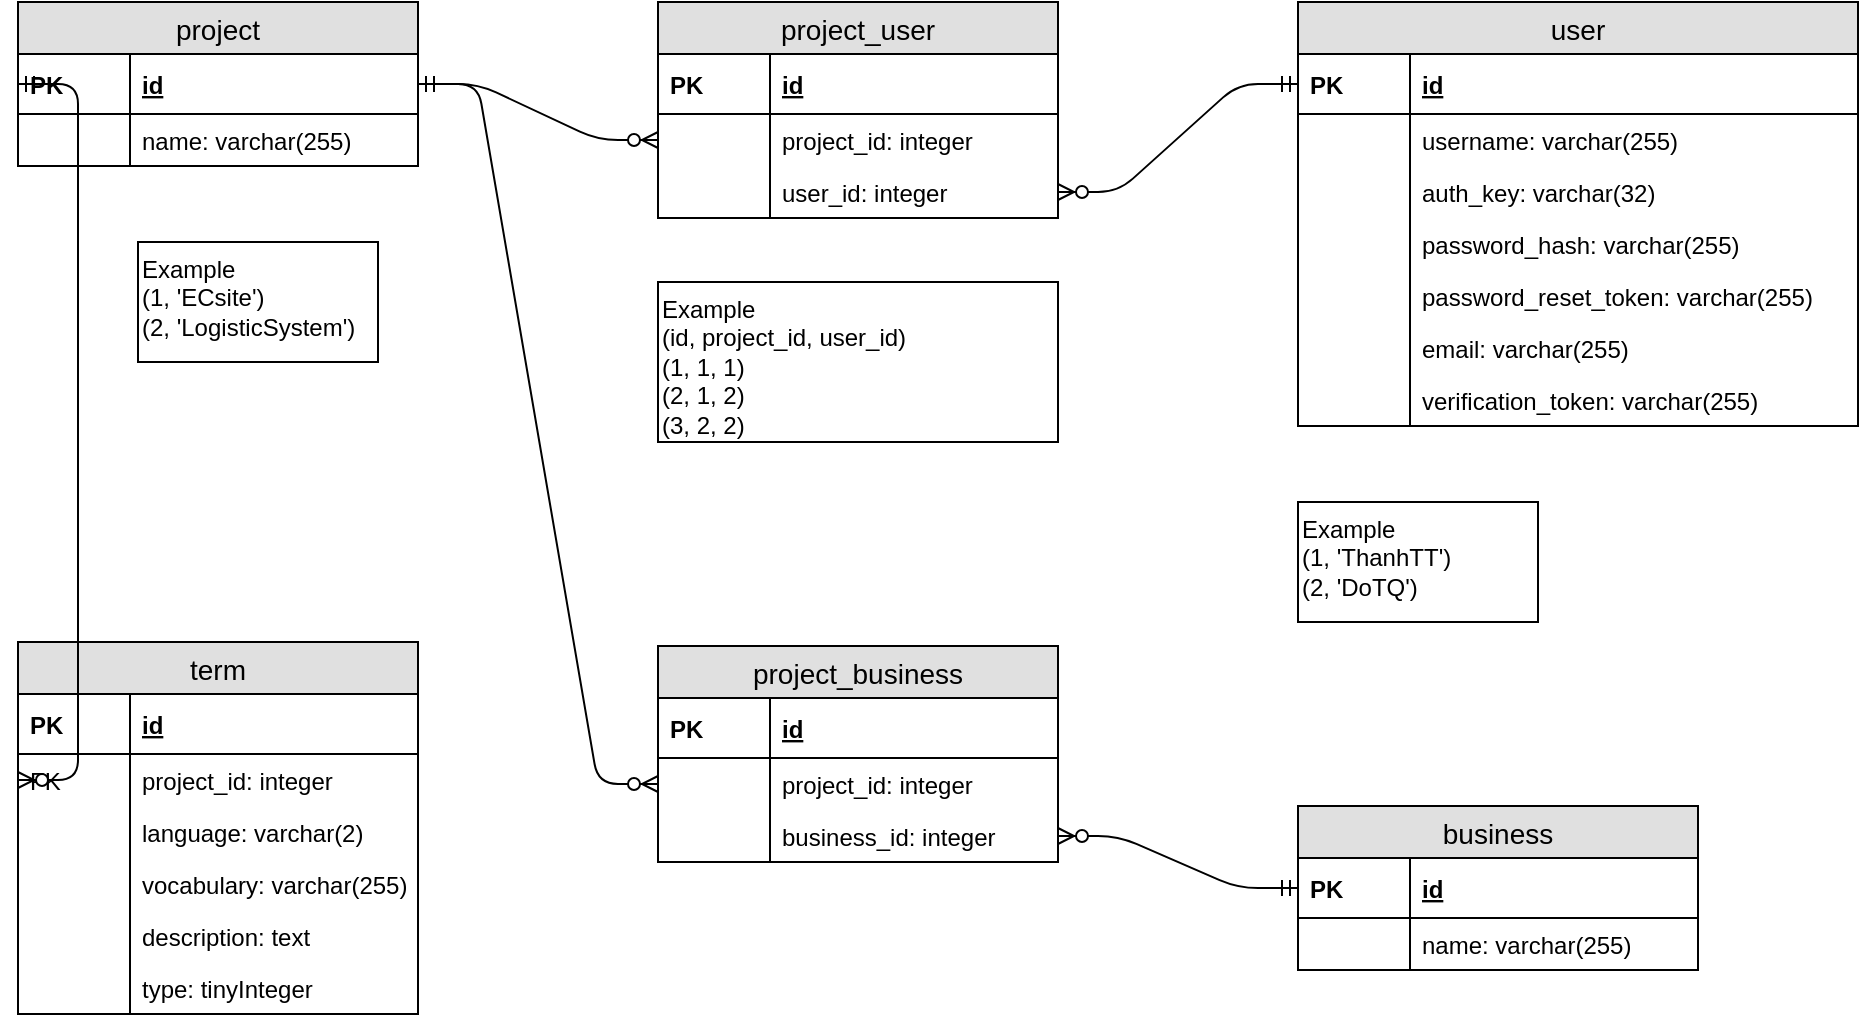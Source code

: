 <mxfile version="12.3.2" type="device" pages="2"><diagram name="first" id="UPpfNQRYW-kGCQE9NTck"><mxGraphModel dx="1038" dy="607" grid="1" gridSize="10" guides="1" tooltips="1" connect="1" arrows="1" fold="1" page="1" pageScale="1" pageWidth="1100" pageHeight="850" background="#ffffff" math="0" shadow="0"><root><mxCell id="dE0jmhZLc4OOPqfy5neN-0"/><mxCell id="dE0jmhZLc4OOPqfy5neN-1" parent="dE0jmhZLc4OOPqfy5neN-0"/><mxCell id="dE0jmhZLc4OOPqfy5neN-2" value="project" style="swimlane;fontStyle=0;childLayout=stackLayout;horizontal=1;startSize=26;fillColor=#e0e0e0;horizontalStack=0;resizeParent=1;resizeParentMax=0;resizeLast=0;collapsible=1;marginBottom=0;swimlaneFillColor=#ffffff;align=center;fontSize=14;" vertex="1" parent="dE0jmhZLc4OOPqfy5neN-1"><mxGeometry x="40" y="40" width="200" height="82" as="geometry"><mxRectangle x="40" y="40" width="70" height="26" as="alternateBounds"/></mxGeometry></mxCell><mxCell id="dE0jmhZLc4OOPqfy5neN-3" value="id" style="shape=partialRectangle;top=0;left=0;right=0;bottom=1;align=left;verticalAlign=middle;fillColor=none;spacingLeft=60;spacingRight=4;overflow=hidden;rotatable=0;points=[[0,0.5],[1,0.5]];portConstraint=eastwest;dropTarget=0;fontStyle=5;fontSize=12;" vertex="1" parent="dE0jmhZLc4OOPqfy5neN-2"><mxGeometry y="26" width="200" height="30" as="geometry"/></mxCell><mxCell id="dE0jmhZLc4OOPqfy5neN-4" value="PK" style="shape=partialRectangle;fontStyle=1;top=0;left=0;bottom=0;fillColor=none;align=left;verticalAlign=middle;spacingLeft=4;spacingRight=4;overflow=hidden;rotatable=0;points=[];portConstraint=eastwest;part=1;fontSize=12;" vertex="1" connectable="0" parent="dE0jmhZLc4OOPqfy5neN-3"><mxGeometry width="56" height="30" as="geometry"/></mxCell><mxCell id="dE0jmhZLc4OOPqfy5neN-5" value="name: varchar(255)" style="shape=partialRectangle;top=0;left=0;right=0;bottom=0;align=left;verticalAlign=top;fillColor=none;spacingLeft=60;spacingRight=4;overflow=hidden;rotatable=0;points=[[0,0.5],[1,0.5]];portConstraint=eastwest;dropTarget=0;fontSize=12;" vertex="1" parent="dE0jmhZLc4OOPqfy5neN-2"><mxGeometry y="56" width="200" height="26" as="geometry"/></mxCell><mxCell id="dE0jmhZLc4OOPqfy5neN-6" value="" style="shape=partialRectangle;top=0;left=0;bottom=0;fillColor=none;align=left;verticalAlign=top;spacingLeft=4;spacingRight=4;overflow=hidden;rotatable=0;points=[];portConstraint=eastwest;part=1;fontSize=12;" vertex="1" connectable="0" parent="dE0jmhZLc4OOPqfy5neN-5"><mxGeometry width="56" height="26" as="geometry"/></mxCell><mxCell id="dE0jmhZLc4OOPqfy5neN-9" value="user" style="swimlane;fontStyle=0;childLayout=stackLayout;horizontal=1;startSize=26;fillColor=#e0e0e0;horizontalStack=0;resizeParent=1;resizeParentMax=0;resizeLast=0;collapsible=1;marginBottom=0;swimlaneFillColor=#ffffff;align=center;fontSize=14;" vertex="1" parent="dE0jmhZLc4OOPqfy5neN-1"><mxGeometry x="680" y="40" width="280" height="212" as="geometry"><mxRectangle x="680" y="40" width="60" height="26" as="alternateBounds"/></mxGeometry></mxCell><mxCell id="dE0jmhZLc4OOPqfy5neN-10" value="id" style="shape=partialRectangle;top=0;left=0;right=0;bottom=1;align=left;verticalAlign=middle;fillColor=none;spacingLeft=60;spacingRight=4;overflow=hidden;rotatable=0;points=[[0,0.5],[1,0.5]];portConstraint=eastwest;dropTarget=0;fontStyle=5;fontSize=12;" vertex="1" parent="dE0jmhZLc4OOPqfy5neN-9"><mxGeometry y="26" width="280" height="30" as="geometry"/></mxCell><mxCell id="dE0jmhZLc4OOPqfy5neN-11" value="PK" style="shape=partialRectangle;fontStyle=1;top=0;left=0;bottom=0;fillColor=none;align=left;verticalAlign=middle;spacingLeft=4;spacingRight=4;overflow=hidden;rotatable=0;points=[];portConstraint=eastwest;part=1;fontSize=12;" vertex="1" connectable="0" parent="dE0jmhZLc4OOPqfy5neN-10"><mxGeometry width="56" height="30" as="geometry"/></mxCell><mxCell id="dE0jmhZLc4OOPqfy5neN-12" value="username: varchar(255)" style="shape=partialRectangle;top=0;left=0;right=0;bottom=0;align=left;verticalAlign=top;fillColor=none;spacingLeft=60;spacingRight=4;overflow=hidden;rotatable=0;points=[[0,0.5],[1,0.5]];portConstraint=eastwest;dropTarget=0;fontSize=12;" vertex="1" parent="dE0jmhZLc4OOPqfy5neN-9"><mxGeometry y="56" width="280" height="26" as="geometry"/></mxCell><mxCell id="dE0jmhZLc4OOPqfy5neN-13" value="" style="shape=partialRectangle;top=0;left=0;bottom=0;fillColor=none;align=left;verticalAlign=top;spacingLeft=4;spacingRight=4;overflow=hidden;rotatable=0;points=[];portConstraint=eastwest;part=1;fontSize=12;" vertex="1" connectable="0" parent="dE0jmhZLc4OOPqfy5neN-12"><mxGeometry width="56" height="26" as="geometry"/></mxCell><mxCell id="dE0jmhZLc4OOPqfy5neN-14" value="auth_key: varchar(32)" style="shape=partialRectangle;top=0;left=0;right=0;bottom=0;align=left;verticalAlign=top;fillColor=none;spacingLeft=60;spacingRight=4;overflow=hidden;rotatable=0;points=[[0,0.5],[1,0.5]];portConstraint=eastwest;dropTarget=0;fontSize=12;" vertex="1" parent="dE0jmhZLc4OOPqfy5neN-9"><mxGeometry y="82" width="280" height="26" as="geometry"/></mxCell><mxCell id="dE0jmhZLc4OOPqfy5neN-15" value="" style="shape=partialRectangle;top=0;left=0;bottom=0;fillColor=none;align=left;verticalAlign=top;spacingLeft=4;spacingRight=4;overflow=hidden;rotatable=0;points=[];portConstraint=eastwest;part=1;fontSize=12;" vertex="1" connectable="0" parent="dE0jmhZLc4OOPqfy5neN-14"><mxGeometry width="56" height="26" as="geometry"/></mxCell><mxCell id="dE0jmhZLc4OOPqfy5neN-16" value="password_hash: varchar(255)" style="shape=partialRectangle;top=0;left=0;right=0;bottom=0;align=left;verticalAlign=top;fillColor=none;spacingLeft=60;spacingRight=4;overflow=hidden;rotatable=0;points=[[0,0.5],[1,0.5]];portConstraint=eastwest;dropTarget=0;fontSize=12;" vertex="1" parent="dE0jmhZLc4OOPqfy5neN-9"><mxGeometry y="108" width="280" height="26" as="geometry"/></mxCell><mxCell id="dE0jmhZLc4OOPqfy5neN-17" value="" style="shape=partialRectangle;top=0;left=0;bottom=0;fillColor=none;align=left;verticalAlign=top;spacingLeft=4;spacingRight=4;overflow=hidden;rotatable=0;points=[];portConstraint=eastwest;part=1;fontSize=12;" vertex="1" connectable="0" parent="dE0jmhZLc4OOPqfy5neN-16"><mxGeometry width="56" height="26" as="geometry"/></mxCell><mxCell id="dE0jmhZLc4OOPqfy5neN-18" value="password_reset_token: varchar(255)" style="shape=partialRectangle;top=0;left=0;right=0;bottom=0;align=left;verticalAlign=top;fillColor=none;spacingLeft=60;spacingRight=4;overflow=hidden;rotatable=0;points=[[0,0.5],[1,0.5]];portConstraint=eastwest;dropTarget=0;fontSize=12;" vertex="1" parent="dE0jmhZLc4OOPqfy5neN-9"><mxGeometry y="134" width="280" height="26" as="geometry"/></mxCell><mxCell id="dE0jmhZLc4OOPqfy5neN-19" value="" style="shape=partialRectangle;top=0;left=0;bottom=0;fillColor=none;align=left;verticalAlign=top;spacingLeft=4;spacingRight=4;overflow=hidden;rotatable=0;points=[];portConstraint=eastwest;part=1;fontSize=12;" vertex="1" connectable="0" parent="dE0jmhZLc4OOPqfy5neN-18"><mxGeometry width="56" height="26" as="geometry"/></mxCell><mxCell id="dE0jmhZLc4OOPqfy5neN-20" value="email: varchar(255)" style="shape=partialRectangle;top=0;left=0;right=0;bottom=0;align=left;verticalAlign=top;fillColor=none;spacingLeft=60;spacingRight=4;overflow=hidden;rotatable=0;points=[[0,0.5],[1,0.5]];portConstraint=eastwest;dropTarget=0;fontSize=12;" vertex="1" parent="dE0jmhZLc4OOPqfy5neN-9"><mxGeometry y="160" width="280" height="26" as="geometry"/></mxCell><mxCell id="dE0jmhZLc4OOPqfy5neN-21" value="" style="shape=partialRectangle;top=0;left=0;bottom=0;fillColor=none;align=left;verticalAlign=top;spacingLeft=4;spacingRight=4;overflow=hidden;rotatable=0;points=[];portConstraint=eastwest;part=1;fontSize=12;" vertex="1" connectable="0" parent="dE0jmhZLc4OOPqfy5neN-20"><mxGeometry width="56" height="26" as="geometry"/></mxCell><mxCell id="dE0jmhZLc4OOPqfy5neN-22" value="verification_token: varchar(255)" style="shape=partialRectangle;top=0;left=0;right=0;bottom=0;align=left;verticalAlign=top;fillColor=none;spacingLeft=60;spacingRight=4;overflow=hidden;rotatable=0;points=[[0,0.5],[1,0.5]];portConstraint=eastwest;dropTarget=0;fontSize=12;" vertex="1" parent="dE0jmhZLc4OOPqfy5neN-9"><mxGeometry y="186" width="280" height="26" as="geometry"/></mxCell><mxCell id="dE0jmhZLc4OOPqfy5neN-23" value="" style="shape=partialRectangle;top=0;left=0;bottom=0;fillColor=none;align=left;verticalAlign=top;spacingLeft=4;spacingRight=4;overflow=hidden;rotatable=0;points=[];portConstraint=eastwest;part=1;fontSize=12;" vertex="1" connectable="0" parent="dE0jmhZLc4OOPqfy5neN-22"><mxGeometry width="56" height="26" as="geometry"/></mxCell><mxCell id="dE0jmhZLc4OOPqfy5neN-26" value="project_user" style="swimlane;fontStyle=0;childLayout=stackLayout;horizontal=1;startSize=26;fillColor=#e0e0e0;horizontalStack=0;resizeParent=1;resizeParentMax=0;resizeLast=0;collapsible=1;marginBottom=0;swimlaneFillColor=#ffffff;align=center;fontSize=14;" vertex="1" parent="dE0jmhZLc4OOPqfy5neN-1"><mxGeometry x="360" y="40" width="200" height="108" as="geometry"><mxRectangle x="360" y="40" width="110" height="26" as="alternateBounds"/></mxGeometry></mxCell><mxCell id="dE0jmhZLc4OOPqfy5neN-27" value="id" style="shape=partialRectangle;top=0;left=0;right=0;bottom=1;align=left;verticalAlign=middle;fillColor=none;spacingLeft=60;spacingRight=4;overflow=hidden;rotatable=0;points=[[0,0.5],[1,0.5]];portConstraint=eastwest;dropTarget=0;fontStyle=5;fontSize=12;" vertex="1" parent="dE0jmhZLc4OOPqfy5neN-26"><mxGeometry y="26" width="200" height="30" as="geometry"/></mxCell><mxCell id="dE0jmhZLc4OOPqfy5neN-28" value="PK" style="shape=partialRectangle;fontStyle=1;top=0;left=0;bottom=0;fillColor=none;align=left;verticalAlign=middle;spacingLeft=4;spacingRight=4;overflow=hidden;rotatable=0;points=[];portConstraint=eastwest;part=1;fontSize=12;" vertex="1" connectable="0" parent="dE0jmhZLc4OOPqfy5neN-27"><mxGeometry width="56" height="30" as="geometry"/></mxCell><mxCell id="dE0jmhZLc4OOPqfy5neN-29" value="project_id: integer" style="shape=partialRectangle;top=0;left=0;right=0;bottom=0;align=left;verticalAlign=top;fillColor=none;spacingLeft=60;spacingRight=4;overflow=hidden;rotatable=0;points=[[0,0.5],[1,0.5]];portConstraint=eastwest;dropTarget=0;fontSize=12;" vertex="1" parent="dE0jmhZLc4OOPqfy5neN-26"><mxGeometry y="56" width="200" height="26" as="geometry"/></mxCell><mxCell id="dE0jmhZLc4OOPqfy5neN-30" value="" style="shape=partialRectangle;top=0;left=0;bottom=0;fillColor=none;align=left;verticalAlign=top;spacingLeft=4;spacingRight=4;overflow=hidden;rotatable=0;points=[];portConstraint=eastwest;part=1;fontSize=12;" vertex="1" connectable="0" parent="dE0jmhZLc4OOPqfy5neN-29"><mxGeometry width="56" height="26" as="geometry"/></mxCell><mxCell id="dE0jmhZLc4OOPqfy5neN-31" value="user_id: integer" style="shape=partialRectangle;top=0;left=0;right=0;bottom=0;align=left;verticalAlign=top;fillColor=none;spacingLeft=60;spacingRight=4;overflow=hidden;rotatable=0;points=[[0,0.5],[1,0.5]];portConstraint=eastwest;dropTarget=0;fontSize=12;" vertex="1" parent="dE0jmhZLc4OOPqfy5neN-26"><mxGeometry y="82" width="200" height="26" as="geometry"/></mxCell><mxCell id="dE0jmhZLc4OOPqfy5neN-32" value="" style="shape=partialRectangle;top=0;left=0;bottom=0;fillColor=none;align=left;verticalAlign=top;spacingLeft=4;spacingRight=4;overflow=hidden;rotatable=0;points=[];portConstraint=eastwest;part=1;fontSize=12;" vertex="1" connectable="0" parent="dE0jmhZLc4OOPqfy5neN-31"><mxGeometry width="56" height="26" as="geometry"/></mxCell><mxCell id="dE0jmhZLc4OOPqfy5neN-33" value="" style="edgeStyle=entityRelationEdgeStyle;fontSize=12;html=1;endArrow=ERzeroToMany;startArrow=ERmandOne;entryX=0;entryY=0.5;entryDx=0;entryDy=0;exitX=1;exitY=0.5;exitDx=0;exitDy=0;" edge="1" parent="dE0jmhZLc4OOPqfy5neN-1" source="dE0jmhZLc4OOPqfy5neN-3" target="dE0jmhZLc4OOPqfy5neN-29"><mxGeometry width="100" height="100" relative="1" as="geometry"><mxPoint x="40" y="400" as="sourcePoint"/><mxPoint x="140" y="300" as="targetPoint"/></mxGeometry></mxCell><mxCell id="dE0jmhZLc4OOPqfy5neN-34" value="" style="edgeStyle=entityRelationEdgeStyle;fontSize=12;html=1;endArrow=ERmandOne;startArrow=ERzeroToMany;startFill=1;endFill=0;entryX=0;entryY=0.5;entryDx=0;entryDy=0;exitX=1;exitY=0.5;exitDx=0;exitDy=0;" edge="1" parent="dE0jmhZLc4OOPqfy5neN-1" source="dE0jmhZLc4OOPqfy5neN-31" target="dE0jmhZLc4OOPqfy5neN-10"><mxGeometry width="100" height="100" relative="1" as="geometry"><mxPoint x="40" y="400" as="sourcePoint"/><mxPoint x="140" y="300" as="targetPoint"/></mxGeometry></mxCell><mxCell id="dE0jmhZLc4OOPqfy5neN-35" value="term" style="swimlane;fontStyle=0;childLayout=stackLayout;horizontal=1;startSize=26;fillColor=#e0e0e0;horizontalStack=0;resizeParent=1;resizeParentMax=0;resizeLast=0;collapsible=1;marginBottom=0;swimlaneFillColor=#ffffff;align=center;fontSize=14;" vertex="1" parent="dE0jmhZLc4OOPqfy5neN-1"><mxGeometry x="40" y="360" width="200" height="186" as="geometry"><mxRectangle x="40" y="360" width="60" height="26" as="alternateBounds"/></mxGeometry></mxCell><mxCell id="dE0jmhZLc4OOPqfy5neN-36" value="id" style="shape=partialRectangle;top=0;left=0;right=0;bottom=1;align=left;verticalAlign=middle;fillColor=none;spacingLeft=60;spacingRight=4;overflow=hidden;rotatable=0;points=[[0,0.5],[1,0.5]];portConstraint=eastwest;dropTarget=0;fontStyle=5;fontSize=12;" vertex="1" parent="dE0jmhZLc4OOPqfy5neN-35"><mxGeometry y="26" width="200" height="30" as="geometry"/></mxCell><mxCell id="dE0jmhZLc4OOPqfy5neN-37" value="PK" style="shape=partialRectangle;fontStyle=1;top=0;left=0;bottom=0;fillColor=none;align=left;verticalAlign=middle;spacingLeft=4;spacingRight=4;overflow=hidden;rotatable=0;points=[];portConstraint=eastwest;part=1;fontSize=12;" vertex="1" connectable="0" parent="dE0jmhZLc4OOPqfy5neN-36"><mxGeometry width="56" height="30" as="geometry"/></mxCell><mxCell id="dE0jmhZLc4OOPqfy5neN-38" value="project_id: integer" style="shape=partialRectangle;top=0;left=0;right=0;bottom=0;align=left;verticalAlign=top;fillColor=none;spacingLeft=60;spacingRight=4;overflow=hidden;rotatable=0;points=[[0,0.5],[1,0.5]];portConstraint=eastwest;dropTarget=0;fontSize=12;" vertex="1" parent="dE0jmhZLc4OOPqfy5neN-35"><mxGeometry y="56" width="200" height="26" as="geometry"/></mxCell><mxCell id="dE0jmhZLc4OOPqfy5neN-39" value="FK" style="shape=partialRectangle;top=0;left=0;bottom=0;fillColor=none;align=left;verticalAlign=top;spacingLeft=4;spacingRight=4;overflow=hidden;rotatable=0;points=[];portConstraint=eastwest;part=1;fontSize=12;" vertex="1" connectable="0" parent="dE0jmhZLc4OOPqfy5neN-38"><mxGeometry width="56" height="26" as="geometry"/></mxCell><mxCell id="dE0jmhZLc4OOPqfy5neN-42" value="language: varchar(2)" style="shape=partialRectangle;top=0;left=0;right=0;bottom=0;align=left;verticalAlign=top;fillColor=none;spacingLeft=60;spacingRight=4;overflow=hidden;rotatable=0;points=[[0,0.5],[1,0.5]];portConstraint=eastwest;dropTarget=0;fontSize=12;" vertex="1" parent="dE0jmhZLc4OOPqfy5neN-35"><mxGeometry y="82" width="200" height="26" as="geometry"/></mxCell><mxCell id="dE0jmhZLc4OOPqfy5neN-43" value="" style="shape=partialRectangle;top=0;left=0;bottom=0;fillColor=none;align=left;verticalAlign=top;spacingLeft=4;spacingRight=4;overflow=hidden;rotatable=0;points=[];portConstraint=eastwest;part=1;fontSize=12;" vertex="1" connectable="0" parent="dE0jmhZLc4OOPqfy5neN-42"><mxGeometry width="56" height="26" as="geometry"/></mxCell><mxCell id="dE0jmhZLc4OOPqfy5neN-44" value="vocabulary: varchar(255)" style="shape=partialRectangle;top=0;left=0;right=0;bottom=0;align=left;verticalAlign=top;fillColor=none;spacingLeft=60;spacingRight=4;overflow=hidden;rotatable=0;points=[[0,0.5],[1,0.5]];portConstraint=eastwest;dropTarget=0;fontSize=12;" vertex="1" parent="dE0jmhZLc4OOPqfy5neN-35"><mxGeometry y="108" width="200" height="26" as="geometry"/></mxCell><mxCell id="dE0jmhZLc4OOPqfy5neN-45" value="" style="shape=partialRectangle;top=0;left=0;bottom=0;fillColor=none;align=left;verticalAlign=top;spacingLeft=4;spacingRight=4;overflow=hidden;rotatable=0;points=[];portConstraint=eastwest;part=1;fontSize=12;" vertex="1" connectable="0" parent="dE0jmhZLc4OOPqfy5neN-44"><mxGeometry width="56" height="26" as="geometry"/></mxCell><mxCell id="dE0jmhZLc4OOPqfy5neN-46" value="description: text" style="shape=partialRectangle;top=0;left=0;right=0;bottom=0;align=left;verticalAlign=top;fillColor=none;spacingLeft=60;spacingRight=4;overflow=hidden;rotatable=0;points=[[0,0.5],[1,0.5]];portConstraint=eastwest;dropTarget=0;fontSize=12;" vertex="1" parent="dE0jmhZLc4OOPqfy5neN-35"><mxGeometry y="134" width="200" height="26" as="geometry"/></mxCell><mxCell id="dE0jmhZLc4OOPqfy5neN-47" value="" style="shape=partialRectangle;top=0;left=0;bottom=0;fillColor=none;align=left;verticalAlign=top;spacingLeft=4;spacingRight=4;overflow=hidden;rotatable=0;points=[];portConstraint=eastwest;part=1;fontSize=12;" vertex="1" connectable="0" parent="dE0jmhZLc4OOPqfy5neN-46"><mxGeometry width="56" height="26" as="geometry"/></mxCell><mxCell id="dE0jmhZLc4OOPqfy5neN-48" value="type: tinyInteger" style="shape=partialRectangle;top=0;left=0;right=0;bottom=0;align=left;verticalAlign=top;fillColor=none;spacingLeft=60;spacingRight=4;overflow=hidden;rotatable=0;points=[[0,0.5],[1,0.5]];portConstraint=eastwest;dropTarget=0;fontSize=12;" vertex="1" parent="dE0jmhZLc4OOPqfy5neN-35"><mxGeometry y="160" width="200" height="26" as="geometry"/></mxCell><mxCell id="dE0jmhZLc4OOPqfy5neN-49" value="" style="shape=partialRectangle;top=0;left=0;bottom=0;fillColor=none;align=left;verticalAlign=top;spacingLeft=4;spacingRight=4;overflow=hidden;rotatable=0;points=[];portConstraint=eastwest;part=1;fontSize=12;" vertex="1" connectable="0" parent="dE0jmhZLc4OOPqfy5neN-48"><mxGeometry width="56" height="26" as="geometry"/></mxCell><mxCell id="dE0jmhZLc4OOPqfy5neN-50" value="" style="edgeStyle=entityRelationEdgeStyle;fontSize=12;html=1;endArrow=ERzeroToMany;startArrow=ERmandOne;exitX=0;exitY=0.5;exitDx=0;exitDy=0;entryX=0;entryY=0.5;entryDx=0;entryDy=0;" edge="1" parent="dE0jmhZLc4OOPqfy5neN-1" source="dE0jmhZLc4OOPqfy5neN-3" target="dE0jmhZLc4OOPqfy5neN-38"><mxGeometry width="100" height="100" relative="1" as="geometry"><mxPoint x="40" y="480" as="sourcePoint"/><mxPoint x="140" y="380" as="targetPoint"/></mxGeometry></mxCell><mxCell id="dE0jmhZLc4OOPqfy5neN-51" value="business" style="swimlane;fontStyle=0;childLayout=stackLayout;horizontal=1;startSize=26;fillColor=#e0e0e0;horizontalStack=0;resizeParent=1;resizeParentMax=0;resizeLast=0;collapsible=1;marginBottom=0;swimlaneFillColor=#ffffff;align=center;fontSize=14;" vertex="1" parent="dE0jmhZLc4OOPqfy5neN-1"><mxGeometry x="680" y="442" width="200" height="82" as="geometry"><mxRectangle x="680" y="442" width="90" height="26" as="alternateBounds"/></mxGeometry></mxCell><mxCell id="dE0jmhZLc4OOPqfy5neN-52" value="id" style="shape=partialRectangle;top=0;left=0;right=0;bottom=1;align=left;verticalAlign=middle;fillColor=none;spacingLeft=60;spacingRight=4;overflow=hidden;rotatable=0;points=[[0,0.5],[1,0.5]];portConstraint=eastwest;dropTarget=0;fontStyle=5;fontSize=12;" vertex="1" parent="dE0jmhZLc4OOPqfy5neN-51"><mxGeometry y="26" width="200" height="30" as="geometry"/></mxCell><mxCell id="dE0jmhZLc4OOPqfy5neN-53" value="PK" style="shape=partialRectangle;fontStyle=1;top=0;left=0;bottom=0;fillColor=none;align=left;verticalAlign=middle;spacingLeft=4;spacingRight=4;overflow=hidden;rotatable=0;points=[];portConstraint=eastwest;part=1;fontSize=12;" vertex="1" connectable="0" parent="dE0jmhZLc4OOPqfy5neN-52"><mxGeometry width="56" height="30" as="geometry"/></mxCell><mxCell id="dE0jmhZLc4OOPqfy5neN-54" value="name: varchar(255)" style="shape=partialRectangle;top=0;left=0;right=0;bottom=0;align=left;verticalAlign=top;fillColor=none;spacingLeft=60;spacingRight=4;overflow=hidden;rotatable=0;points=[[0,0.5],[1,0.5]];portConstraint=eastwest;dropTarget=0;fontSize=12;" vertex="1" parent="dE0jmhZLc4OOPqfy5neN-51"><mxGeometry y="56" width="200" height="26" as="geometry"/></mxCell><mxCell id="dE0jmhZLc4OOPqfy5neN-55" value="" style="shape=partialRectangle;top=0;left=0;bottom=0;fillColor=none;align=left;verticalAlign=top;spacingLeft=4;spacingRight=4;overflow=hidden;rotatable=0;points=[];portConstraint=eastwest;part=1;fontSize=12;" vertex="1" connectable="0" parent="dE0jmhZLc4OOPqfy5neN-54"><mxGeometry width="56" height="26" as="geometry"/></mxCell><mxCell id="dE0jmhZLc4OOPqfy5neN-56" value="project_business" style="swimlane;fontStyle=0;childLayout=stackLayout;horizontal=1;startSize=26;fillColor=#e0e0e0;horizontalStack=0;resizeParent=1;resizeParentMax=0;resizeLast=0;collapsible=1;marginBottom=0;swimlaneFillColor=#ffffff;align=center;fontSize=14;" vertex="1" parent="dE0jmhZLc4OOPqfy5neN-1"><mxGeometry x="360" y="362" width="200" height="108" as="geometry"><mxRectangle x="360" y="362" width="140" height="26" as="alternateBounds"/></mxGeometry></mxCell><mxCell id="dE0jmhZLc4OOPqfy5neN-57" value="id" style="shape=partialRectangle;top=0;left=0;right=0;bottom=1;align=left;verticalAlign=middle;fillColor=none;spacingLeft=60;spacingRight=4;overflow=hidden;rotatable=0;points=[[0,0.5],[1,0.5]];portConstraint=eastwest;dropTarget=0;fontStyle=5;fontSize=12;" vertex="1" parent="dE0jmhZLc4OOPqfy5neN-56"><mxGeometry y="26" width="200" height="30" as="geometry"/></mxCell><mxCell id="dE0jmhZLc4OOPqfy5neN-58" value="PK" style="shape=partialRectangle;fontStyle=1;top=0;left=0;bottom=0;fillColor=none;align=left;verticalAlign=middle;spacingLeft=4;spacingRight=4;overflow=hidden;rotatable=0;points=[];portConstraint=eastwest;part=1;fontSize=12;" vertex="1" connectable="0" parent="dE0jmhZLc4OOPqfy5neN-57"><mxGeometry width="56" height="30" as="geometry"/></mxCell><mxCell id="dE0jmhZLc4OOPqfy5neN-59" value="project_id: integer" style="shape=partialRectangle;top=0;left=0;right=0;bottom=0;align=left;verticalAlign=top;fillColor=none;spacingLeft=60;spacingRight=4;overflow=hidden;rotatable=0;points=[[0,0.5],[1,0.5]];portConstraint=eastwest;dropTarget=0;fontSize=12;" vertex="1" parent="dE0jmhZLc4OOPqfy5neN-56"><mxGeometry y="56" width="200" height="26" as="geometry"/></mxCell><mxCell id="dE0jmhZLc4OOPqfy5neN-60" value="" style="shape=partialRectangle;top=0;left=0;bottom=0;fillColor=none;align=left;verticalAlign=top;spacingLeft=4;spacingRight=4;overflow=hidden;rotatable=0;points=[];portConstraint=eastwest;part=1;fontSize=12;" vertex="1" connectable="0" parent="dE0jmhZLc4OOPqfy5neN-59"><mxGeometry width="56" height="26" as="geometry"/></mxCell><mxCell id="dE0jmhZLc4OOPqfy5neN-61" value="business_id: integer" style="shape=partialRectangle;top=0;left=0;right=0;bottom=0;align=left;verticalAlign=top;fillColor=none;spacingLeft=60;spacingRight=4;overflow=hidden;rotatable=0;points=[[0,0.5],[1,0.5]];portConstraint=eastwest;dropTarget=0;fontSize=12;" vertex="1" parent="dE0jmhZLc4OOPqfy5neN-56"><mxGeometry y="82" width="200" height="26" as="geometry"/></mxCell><mxCell id="dE0jmhZLc4OOPqfy5neN-62" value="" style="shape=partialRectangle;top=0;left=0;bottom=0;fillColor=none;align=left;verticalAlign=top;spacingLeft=4;spacingRight=4;overflow=hidden;rotatable=0;points=[];portConstraint=eastwest;part=1;fontSize=12;" vertex="1" connectable="0" parent="dE0jmhZLc4OOPqfy5neN-61"><mxGeometry width="56" height="26" as="geometry"/></mxCell><mxCell id="dE0jmhZLc4OOPqfy5neN-63" value="" style="edgeStyle=entityRelationEdgeStyle;fontSize=12;html=1;endArrow=ERzeroToMany;startArrow=ERmandOne;entryX=0;entryY=0.5;entryDx=0;entryDy=0;exitX=1;exitY=0.5;exitDx=0;exitDy=0;" edge="1" parent="dE0jmhZLc4OOPqfy5neN-1" source="dE0jmhZLc4OOPqfy5neN-3" target="dE0jmhZLc4OOPqfy5neN-59"><mxGeometry width="100" height="100" relative="1" as="geometry"><mxPoint x="250" y="91" as="sourcePoint"/><mxPoint x="370" y="119" as="targetPoint"/></mxGeometry></mxCell><mxCell id="dE0jmhZLc4OOPqfy5neN-64" value="" style="edgeStyle=entityRelationEdgeStyle;fontSize=12;html=1;endArrow=ERmandOne;startArrow=ERzeroToMany;startFill=1;endFill=0;entryX=0;entryY=0.5;entryDx=0;entryDy=0;exitX=1;exitY=0.5;exitDx=0;exitDy=0;" edge="1" parent="dE0jmhZLc4OOPqfy5neN-1" source="dE0jmhZLc4OOPqfy5neN-61" target="dE0jmhZLc4OOPqfy5neN-52"><mxGeometry width="100" height="100" relative="1" as="geometry"><mxPoint x="570" y="145" as="sourcePoint"/><mxPoint x="690" y="91" as="targetPoint"/></mxGeometry></mxCell><mxCell id="dE0jmhZLc4OOPqfy5neN-65" value="Example&lt;br&gt;(1, 'ECsite')&lt;br&gt;(2, 'LogisticSystem')" style="rounded=0;whiteSpace=wrap;html=1;align=left;verticalAlign=top;" vertex="1" parent="dE0jmhZLc4OOPqfy5neN-1"><mxGeometry x="100" y="160" width="120" height="60" as="geometry"/></mxCell><mxCell id="dE0jmhZLc4OOPqfy5neN-66" value="Example&lt;br&gt;(1, 'ThanhTT')&lt;br&gt;(2, 'DoTQ')" style="rounded=0;whiteSpace=wrap;html=1;align=left;verticalAlign=top;" vertex="1" parent="dE0jmhZLc4OOPqfy5neN-1"><mxGeometry x="680" y="290" width="120" height="60" as="geometry"/></mxCell><mxCell id="dE0jmhZLc4OOPqfy5neN-67" value="Example&lt;br&gt;(id, project_id, user_id)&lt;br&gt;(1, 1, 1)&lt;br&gt;(2, 1, 2)&lt;br&gt;(3, 2, 2)" style="rounded=0;whiteSpace=wrap;html=1;align=left;verticalAlign=top;" vertex="1" parent="dE0jmhZLc4OOPqfy5neN-1"><mxGeometry x="360" y="180" width="200" height="80" as="geometry"/></mxCell></root></mxGraphModel></diagram><diagram name="addColumn" id="9f46799a-70d6-7492-0946-bef42562c5a5"><mxGraphModel dx="1038" dy="607" grid="1" gridSize="10" guides="1" tooltips="1" connect="1" arrows="1" fold="1" page="1" pageScale="1" pageWidth="1100" pageHeight="850" background="#ffffff" math="0" shadow="0"><root><mxCell id="0"/><mxCell id="1" parent="0"/><mxCell id="69BrMW0qBKuZErcYzyTG-1" value="project" style="swimlane;fontStyle=0;childLayout=stackLayout;horizontal=1;startSize=26;fillColor=#e0e0e0;horizontalStack=0;resizeParent=1;resizeParentMax=0;resizeLast=0;collapsible=1;marginBottom=0;swimlaneFillColor=#ffffff;align=center;fontSize=14;" parent="1" vertex="1"><mxGeometry x="40" y="40" width="200" height="108" as="geometry"><mxRectangle x="40" y="40" width="70" height="26" as="alternateBounds"/></mxGeometry></mxCell><mxCell id="69BrMW0qBKuZErcYzyTG-4" value="id" style="shape=partialRectangle;top=0;left=0;right=0;bottom=1;align=left;verticalAlign=middle;fillColor=none;spacingLeft=60;spacingRight=4;overflow=hidden;rotatable=0;points=[[0,0.5],[1,0.5]];portConstraint=eastwest;dropTarget=0;fontStyle=5;fontSize=12;" parent="69BrMW0qBKuZErcYzyTG-1" vertex="1"><mxGeometry y="26" width="200" height="30" as="geometry"/></mxCell><mxCell id="69BrMW0qBKuZErcYzyTG-5" value="PK" style="shape=partialRectangle;fontStyle=1;top=0;left=0;bottom=0;fillColor=none;align=left;verticalAlign=middle;spacingLeft=4;spacingRight=4;overflow=hidden;rotatable=0;points=[];portConstraint=eastwest;part=1;fontSize=12;" parent="69BrMW0qBKuZErcYzyTG-4" vertex="1" connectable="0"><mxGeometry width="56" height="30" as="geometry"/></mxCell><mxCell id="69BrMW0qBKuZErcYzyTG-6" value="name: varchar(255)" style="shape=partialRectangle;top=0;left=0;right=0;bottom=0;align=left;verticalAlign=top;fillColor=none;spacingLeft=60;spacingRight=4;overflow=hidden;rotatable=0;points=[[0,0.5],[1,0.5]];portConstraint=eastwest;dropTarget=0;fontSize=12;" parent="69BrMW0qBKuZErcYzyTG-1" vertex="1"><mxGeometry y="56" width="200" height="26" as="geometry"/></mxCell><mxCell id="69BrMW0qBKuZErcYzyTG-7" value="" style="shape=partialRectangle;top=0;left=0;bottom=0;fillColor=none;align=left;verticalAlign=top;spacingLeft=4;spacingRight=4;overflow=hidden;rotatable=0;points=[];portConstraint=eastwest;part=1;fontSize=12;" parent="69BrMW0qBKuZErcYzyTG-6" vertex="1" connectable="0"><mxGeometry width="56" height="26" as="geometry"/></mxCell><mxCell id="oeu3fHZ2b_VYJ8YAXBjC-6" value="remarks: text" style="shape=partialRectangle;top=0;left=0;right=0;bottom=0;align=left;verticalAlign=top;fillColor=none;spacingLeft=60;spacingRight=4;overflow=hidden;rotatable=0;points=[[0,0.5],[1,0.5]];portConstraint=eastwest;dropTarget=0;fontSize=12;fontColor=#FF0000;" vertex="1" parent="69BrMW0qBKuZErcYzyTG-1"><mxGeometry y="82" width="200" height="26" as="geometry"/></mxCell><mxCell id="oeu3fHZ2b_VYJ8YAXBjC-7" value="" style="shape=partialRectangle;top=0;left=0;bottom=0;fillColor=none;align=left;verticalAlign=top;spacingLeft=4;spacingRight=4;overflow=hidden;rotatable=0;points=[];portConstraint=eastwest;part=1;fontSize=12;" vertex="1" connectable="0" parent="oeu3fHZ2b_VYJ8YAXBjC-6"><mxGeometry width="56" height="26" as="geometry"/></mxCell><mxCell id="69BrMW0qBKuZErcYzyTG-8" value="user" style="swimlane;fontStyle=0;childLayout=stackLayout;horizontal=1;startSize=26;fillColor=#e0e0e0;horizontalStack=0;resizeParent=1;resizeParentMax=0;resizeLast=0;collapsible=1;marginBottom=0;swimlaneFillColor=#ffffff;align=center;fontSize=14;" parent="1" vertex="1"><mxGeometry x="680" y="40" width="280" height="238" as="geometry"><mxRectangle x="680" y="40" width="60" height="26" as="alternateBounds"/></mxGeometry></mxCell><mxCell id="69BrMW0qBKuZErcYzyTG-9" value="id" style="shape=partialRectangle;top=0;left=0;right=0;bottom=1;align=left;verticalAlign=middle;fillColor=none;spacingLeft=60;spacingRight=4;overflow=hidden;rotatable=0;points=[[0,0.5],[1,0.5]];portConstraint=eastwest;dropTarget=0;fontStyle=5;fontSize=12;" parent="69BrMW0qBKuZErcYzyTG-8" vertex="1"><mxGeometry y="26" width="280" height="30" as="geometry"/></mxCell><mxCell id="69BrMW0qBKuZErcYzyTG-10" value="PK" style="shape=partialRectangle;fontStyle=1;top=0;left=0;bottom=0;fillColor=none;align=left;verticalAlign=middle;spacingLeft=4;spacingRight=4;overflow=hidden;rotatable=0;points=[];portConstraint=eastwest;part=1;fontSize=12;" parent="69BrMW0qBKuZErcYzyTG-9" vertex="1" connectable="0"><mxGeometry width="56" height="30" as="geometry"/></mxCell><mxCell id="69BrMW0qBKuZErcYzyTG-11" value="username: varchar(255)" style="shape=partialRectangle;top=0;left=0;right=0;bottom=0;align=left;verticalAlign=top;fillColor=none;spacingLeft=60;spacingRight=4;overflow=hidden;rotatable=0;points=[[0,0.5],[1,0.5]];portConstraint=eastwest;dropTarget=0;fontSize=12;" parent="69BrMW0qBKuZErcYzyTG-8" vertex="1"><mxGeometry y="56" width="280" height="26" as="geometry"/></mxCell><mxCell id="69BrMW0qBKuZErcYzyTG-12" value="" style="shape=partialRectangle;top=0;left=0;bottom=0;fillColor=none;align=left;verticalAlign=top;spacingLeft=4;spacingRight=4;overflow=hidden;rotatable=0;points=[];portConstraint=eastwest;part=1;fontSize=12;" parent="69BrMW0qBKuZErcYzyTG-11" vertex="1" connectable="0"><mxGeometry width="56" height="26" as="geometry"/></mxCell><mxCell id="69BrMW0qBKuZErcYzyTG-13" value="auth_key: varchar(32)" style="shape=partialRectangle;top=0;left=0;right=0;bottom=0;align=left;verticalAlign=top;fillColor=none;spacingLeft=60;spacingRight=4;overflow=hidden;rotatable=0;points=[[0,0.5],[1,0.5]];portConstraint=eastwest;dropTarget=0;fontSize=12;" parent="69BrMW0qBKuZErcYzyTG-8" vertex="1"><mxGeometry y="82" width="280" height="26" as="geometry"/></mxCell><mxCell id="69BrMW0qBKuZErcYzyTG-14" value="" style="shape=partialRectangle;top=0;left=0;bottom=0;fillColor=none;align=left;verticalAlign=top;spacingLeft=4;spacingRight=4;overflow=hidden;rotatable=0;points=[];portConstraint=eastwest;part=1;fontSize=12;" parent="69BrMW0qBKuZErcYzyTG-13" vertex="1" connectable="0"><mxGeometry width="56" height="26" as="geometry"/></mxCell><mxCell id="69BrMW0qBKuZErcYzyTG-15" value="password_hash: varchar(255)" style="shape=partialRectangle;top=0;left=0;right=0;bottom=0;align=left;verticalAlign=top;fillColor=none;spacingLeft=60;spacingRight=4;overflow=hidden;rotatable=0;points=[[0,0.5],[1,0.5]];portConstraint=eastwest;dropTarget=0;fontSize=12;" parent="69BrMW0qBKuZErcYzyTG-8" vertex="1"><mxGeometry y="108" width="280" height="26" as="geometry"/></mxCell><mxCell id="69BrMW0qBKuZErcYzyTG-16" value="" style="shape=partialRectangle;top=0;left=0;bottom=0;fillColor=none;align=left;verticalAlign=top;spacingLeft=4;spacingRight=4;overflow=hidden;rotatable=0;points=[];portConstraint=eastwest;part=1;fontSize=12;" parent="69BrMW0qBKuZErcYzyTG-15" vertex="1" connectable="0"><mxGeometry width="56" height="26" as="geometry"/></mxCell><mxCell id="69BrMW0qBKuZErcYzyTG-17" value="password_reset_token: varchar(255)" style="shape=partialRectangle;top=0;left=0;right=0;bottom=0;align=left;verticalAlign=top;fillColor=none;spacingLeft=60;spacingRight=4;overflow=hidden;rotatable=0;points=[[0,0.5],[1,0.5]];portConstraint=eastwest;dropTarget=0;fontSize=12;" parent="69BrMW0qBKuZErcYzyTG-8" vertex="1"><mxGeometry y="134" width="280" height="26" as="geometry"/></mxCell><mxCell id="69BrMW0qBKuZErcYzyTG-18" value="" style="shape=partialRectangle;top=0;left=0;bottom=0;fillColor=none;align=left;verticalAlign=top;spacingLeft=4;spacingRight=4;overflow=hidden;rotatable=0;points=[];portConstraint=eastwest;part=1;fontSize=12;" parent="69BrMW0qBKuZErcYzyTG-17" vertex="1" connectable="0"><mxGeometry width="56" height="26" as="geometry"/></mxCell><mxCell id="69BrMW0qBKuZErcYzyTG-19" value="email: varchar(255)" style="shape=partialRectangle;top=0;left=0;right=0;bottom=0;align=left;verticalAlign=top;fillColor=none;spacingLeft=60;spacingRight=4;overflow=hidden;rotatable=0;points=[[0,0.5],[1,0.5]];portConstraint=eastwest;dropTarget=0;fontSize=12;" parent="69BrMW0qBKuZErcYzyTG-8" vertex="1"><mxGeometry y="160" width="280" height="26" as="geometry"/></mxCell><mxCell id="69BrMW0qBKuZErcYzyTG-20" value="" style="shape=partialRectangle;top=0;left=0;bottom=0;fillColor=none;align=left;verticalAlign=top;spacingLeft=4;spacingRight=4;overflow=hidden;rotatable=0;points=[];portConstraint=eastwest;part=1;fontSize=12;" parent="69BrMW0qBKuZErcYzyTG-19" vertex="1" connectable="0"><mxGeometry width="56" height="26" as="geometry"/></mxCell><mxCell id="69BrMW0qBKuZErcYzyTG-21" value="verification_token: varchar(255)" style="shape=partialRectangle;top=0;left=0;right=0;bottom=0;align=left;verticalAlign=top;fillColor=none;spacingLeft=60;spacingRight=4;overflow=hidden;rotatable=0;points=[[0,0.5],[1,0.5]];portConstraint=eastwest;dropTarget=0;fontSize=12;" parent="69BrMW0qBKuZErcYzyTG-8" vertex="1"><mxGeometry y="186" width="280" height="26" as="geometry"/></mxCell><mxCell id="69BrMW0qBKuZErcYzyTG-22" value="" style="shape=partialRectangle;top=0;left=0;bottom=0;fillColor=none;align=left;verticalAlign=top;spacingLeft=4;spacingRight=4;overflow=hidden;rotatable=0;points=[];portConstraint=eastwest;part=1;fontSize=12;" parent="69BrMW0qBKuZErcYzyTG-21" vertex="1" connectable="0"><mxGeometry width="56" height="26" as="geometry"/></mxCell><mxCell id="oeu3fHZ2b_VYJ8YAXBjC-10" value="name: varchar(255)" style="shape=partialRectangle;top=0;left=0;right=0;bottom=0;align=left;verticalAlign=top;fillColor=none;spacingLeft=60;spacingRight=4;overflow=hidden;rotatable=0;points=[[0,0.5],[1,0.5]];portConstraint=eastwest;dropTarget=0;fontSize=12;fontColor=#FF3333;" vertex="1" parent="69BrMW0qBKuZErcYzyTG-8"><mxGeometry y="212" width="280" height="26" as="geometry"/></mxCell><mxCell id="oeu3fHZ2b_VYJ8YAXBjC-11" value="" style="shape=partialRectangle;top=0;left=0;bottom=0;fillColor=none;align=left;verticalAlign=top;spacingLeft=4;spacingRight=4;overflow=hidden;rotatable=0;points=[];portConstraint=eastwest;part=1;fontSize=12;" vertex="1" connectable="0" parent="oeu3fHZ2b_VYJ8YAXBjC-10"><mxGeometry width="56" height="26" as="geometry"/></mxCell><mxCell id="69BrMW0qBKuZErcYzyTG-25" value="project_user" style="swimlane;fontStyle=0;childLayout=stackLayout;horizontal=1;startSize=26;fillColor=#e0e0e0;horizontalStack=0;resizeParent=1;resizeParentMax=0;resizeLast=0;collapsible=1;marginBottom=0;swimlaneFillColor=#ffffff;align=center;fontSize=14;" parent="1" vertex="1"><mxGeometry x="360" y="40" width="200" height="108" as="geometry"><mxRectangle x="360" y="40" width="110" height="26" as="alternateBounds"/></mxGeometry></mxCell><mxCell id="69BrMW0qBKuZErcYzyTG-26" value="id" style="shape=partialRectangle;top=0;left=0;right=0;bottom=1;align=left;verticalAlign=middle;fillColor=none;spacingLeft=60;spacingRight=4;overflow=hidden;rotatable=0;points=[[0,0.5],[1,0.5]];portConstraint=eastwest;dropTarget=0;fontStyle=5;fontSize=12;" parent="69BrMW0qBKuZErcYzyTG-25" vertex="1"><mxGeometry y="26" width="200" height="30" as="geometry"/></mxCell><mxCell id="69BrMW0qBKuZErcYzyTG-27" value="PK" style="shape=partialRectangle;fontStyle=1;top=0;left=0;bottom=0;fillColor=none;align=left;verticalAlign=middle;spacingLeft=4;spacingRight=4;overflow=hidden;rotatable=0;points=[];portConstraint=eastwest;part=1;fontSize=12;" parent="69BrMW0qBKuZErcYzyTG-26" vertex="1" connectable="0"><mxGeometry width="56" height="30" as="geometry"/></mxCell><mxCell id="69BrMW0qBKuZErcYzyTG-28" value="project_id: integer" style="shape=partialRectangle;top=0;left=0;right=0;bottom=0;align=left;verticalAlign=top;fillColor=none;spacingLeft=60;spacingRight=4;overflow=hidden;rotatable=0;points=[[0,0.5],[1,0.5]];portConstraint=eastwest;dropTarget=0;fontSize=12;" parent="69BrMW0qBKuZErcYzyTG-25" vertex="1"><mxGeometry y="56" width="200" height="26" as="geometry"/></mxCell><mxCell id="69BrMW0qBKuZErcYzyTG-29" value="" style="shape=partialRectangle;top=0;left=0;bottom=0;fillColor=none;align=left;verticalAlign=top;spacingLeft=4;spacingRight=4;overflow=hidden;rotatable=0;points=[];portConstraint=eastwest;part=1;fontSize=12;" parent="69BrMW0qBKuZErcYzyTG-28" vertex="1" connectable="0"><mxGeometry width="56" height="26" as="geometry"/></mxCell><mxCell id="69BrMW0qBKuZErcYzyTG-30" value="user_id: integer" style="shape=partialRectangle;top=0;left=0;right=0;bottom=0;align=left;verticalAlign=top;fillColor=none;spacingLeft=60;spacingRight=4;overflow=hidden;rotatable=0;points=[[0,0.5],[1,0.5]];portConstraint=eastwest;dropTarget=0;fontSize=12;" parent="69BrMW0qBKuZErcYzyTG-25" vertex="1"><mxGeometry y="82" width="200" height="26" as="geometry"/></mxCell><mxCell id="69BrMW0qBKuZErcYzyTG-31" value="" style="shape=partialRectangle;top=0;left=0;bottom=0;fillColor=none;align=left;verticalAlign=top;spacingLeft=4;spacingRight=4;overflow=hidden;rotatable=0;points=[];portConstraint=eastwest;part=1;fontSize=12;" parent="69BrMW0qBKuZErcYzyTG-30" vertex="1" connectable="0"><mxGeometry width="56" height="26" as="geometry"/></mxCell><mxCell id="69BrMW0qBKuZErcYzyTG-32" value="" style="edgeStyle=entityRelationEdgeStyle;fontSize=12;html=1;endArrow=ERzeroToMany;startArrow=ERmandOne;entryX=0;entryY=0.5;entryDx=0;entryDy=0;exitX=1;exitY=0.5;exitDx=0;exitDy=0;" parent="1" source="69BrMW0qBKuZErcYzyTG-4" target="69BrMW0qBKuZErcYzyTG-28" edge="1"><mxGeometry width="100" height="100" relative="1" as="geometry"><mxPoint x="40" y="400" as="sourcePoint"/><mxPoint x="140" y="300" as="targetPoint"/></mxGeometry></mxCell><mxCell id="69BrMW0qBKuZErcYzyTG-35" value="" style="edgeStyle=entityRelationEdgeStyle;fontSize=12;html=1;endArrow=ERmandOne;startArrow=ERzeroToMany;startFill=1;endFill=0;entryX=0;entryY=0.5;entryDx=0;entryDy=0;exitX=1;exitY=0.5;exitDx=0;exitDy=0;" parent="1" source="69BrMW0qBKuZErcYzyTG-30" target="69BrMW0qBKuZErcYzyTG-9" edge="1"><mxGeometry width="100" height="100" relative="1" as="geometry"><mxPoint x="40" y="400" as="sourcePoint"/><mxPoint x="140" y="300" as="targetPoint"/></mxGeometry></mxCell><mxCell id="69BrMW0qBKuZErcYzyTG-36" value="term" style="swimlane;fontStyle=0;childLayout=stackLayout;horizontal=1;startSize=26;fillColor=#e0e0e0;horizontalStack=0;resizeParent=1;resizeParentMax=0;resizeLast=0;collapsible=1;marginBottom=0;swimlaneFillColor=#ffffff;align=center;fontSize=14;" parent="1" vertex="1"><mxGeometry x="40" y="360" width="200" height="212" as="geometry"><mxRectangle x="40" y="360" width="60" height="26" as="alternateBounds"/></mxGeometry></mxCell><mxCell id="69BrMW0qBKuZErcYzyTG-37" value="id" style="shape=partialRectangle;top=0;left=0;right=0;bottom=1;align=left;verticalAlign=middle;fillColor=none;spacingLeft=60;spacingRight=4;overflow=hidden;rotatable=0;points=[[0,0.5],[1,0.5]];portConstraint=eastwest;dropTarget=0;fontStyle=5;fontSize=12;" parent="69BrMW0qBKuZErcYzyTG-36" vertex="1"><mxGeometry y="26" width="200" height="30" as="geometry"/></mxCell><mxCell id="69BrMW0qBKuZErcYzyTG-38" value="PK" style="shape=partialRectangle;fontStyle=1;top=0;left=0;bottom=0;fillColor=none;align=left;verticalAlign=middle;spacingLeft=4;spacingRight=4;overflow=hidden;rotatable=0;points=[];portConstraint=eastwest;part=1;fontSize=12;" parent="69BrMW0qBKuZErcYzyTG-37" vertex="1" connectable="0"><mxGeometry width="56" height="30" as="geometry"/></mxCell><mxCell id="69BrMW0qBKuZErcYzyTG-39" value="project_id: integer" style="shape=partialRectangle;top=0;left=0;right=0;bottom=0;align=left;verticalAlign=top;fillColor=none;spacingLeft=60;spacingRight=4;overflow=hidden;rotatable=0;points=[[0,0.5],[1,0.5]];portConstraint=eastwest;dropTarget=0;fontSize=12;" parent="69BrMW0qBKuZErcYzyTG-36" vertex="1"><mxGeometry y="56" width="200" height="26" as="geometry"/></mxCell><mxCell id="69BrMW0qBKuZErcYzyTG-40" value="FK" style="shape=partialRectangle;top=0;left=0;bottom=0;fillColor=none;align=left;verticalAlign=top;spacingLeft=4;spacingRight=4;overflow=hidden;rotatable=0;points=[];portConstraint=eastwest;part=1;fontSize=12;" parent="69BrMW0qBKuZErcYzyTG-39" vertex="1" connectable="0"><mxGeometry width="56" height="26" as="geometry"/></mxCell><mxCell id="oeu3fHZ2b_VYJ8YAXBjC-8" value="parent_term_id: integer" style="shape=partialRectangle;top=0;left=0;right=0;bottom=0;align=left;verticalAlign=top;fillColor=none;spacingLeft=60;spacingRight=4;overflow=hidden;rotatable=0;points=[[0,0.5],[1,0.5]];portConstraint=eastwest;dropTarget=0;fontSize=12;fontColor=#FF3333;" vertex="1" parent="69BrMW0qBKuZErcYzyTG-36"><mxGeometry y="82" width="200" height="26" as="geometry"/></mxCell><mxCell id="oeu3fHZ2b_VYJ8YAXBjC-9" value="FK" style="shape=partialRectangle;top=0;left=0;bottom=0;fillColor=none;align=left;verticalAlign=top;spacingLeft=4;spacingRight=4;overflow=hidden;rotatable=0;points=[];portConstraint=eastwest;part=1;fontSize=12;" vertex="1" connectable="0" parent="oeu3fHZ2b_VYJ8YAXBjC-8"><mxGeometry width="56" height="26" as="geometry"/></mxCell><mxCell id="69BrMW0qBKuZErcYzyTG-47" value="language: varchar(2)" style="shape=partialRectangle;top=0;left=0;right=0;bottom=0;align=left;verticalAlign=top;fillColor=none;spacingLeft=60;spacingRight=4;overflow=hidden;rotatable=0;points=[[0,0.5],[1,0.5]];portConstraint=eastwest;dropTarget=0;fontSize=12;" parent="69BrMW0qBKuZErcYzyTG-36" vertex="1"><mxGeometry y="108" width="200" height="26" as="geometry"/></mxCell><mxCell id="69BrMW0qBKuZErcYzyTG-48" value="" style="shape=partialRectangle;top=0;left=0;bottom=0;fillColor=none;align=left;verticalAlign=top;spacingLeft=4;spacingRight=4;overflow=hidden;rotatable=0;points=[];portConstraint=eastwest;part=1;fontSize=12;" parent="69BrMW0qBKuZErcYzyTG-47" vertex="1" connectable="0"><mxGeometry width="56" height="26" as="geometry"/></mxCell><mxCell id="69BrMW0qBKuZErcYzyTG-41" value="vocabulary: varchar(255)" style="shape=partialRectangle;top=0;left=0;right=0;bottom=0;align=left;verticalAlign=top;fillColor=none;spacingLeft=60;spacingRight=4;overflow=hidden;rotatable=0;points=[[0,0.5],[1,0.5]];portConstraint=eastwest;dropTarget=0;fontSize=12;" parent="69BrMW0qBKuZErcYzyTG-36" vertex="1"><mxGeometry y="134" width="200" height="26" as="geometry"/></mxCell><mxCell id="69BrMW0qBKuZErcYzyTG-42" value="" style="shape=partialRectangle;top=0;left=0;bottom=0;fillColor=none;align=left;verticalAlign=top;spacingLeft=4;spacingRight=4;overflow=hidden;rotatable=0;points=[];portConstraint=eastwest;part=1;fontSize=12;" parent="69BrMW0qBKuZErcYzyTG-41" vertex="1" connectable="0"><mxGeometry width="56" height="26" as="geometry"/></mxCell><mxCell id="69BrMW0qBKuZErcYzyTG-43" value="description: text" style="shape=partialRectangle;top=0;left=0;right=0;bottom=0;align=left;verticalAlign=top;fillColor=none;spacingLeft=60;spacingRight=4;overflow=hidden;rotatable=0;points=[[0,0.5],[1,0.5]];portConstraint=eastwest;dropTarget=0;fontSize=12;" parent="69BrMW0qBKuZErcYzyTG-36" vertex="1"><mxGeometry y="160" width="200" height="26" as="geometry"/></mxCell><mxCell id="69BrMW0qBKuZErcYzyTG-44" value="" style="shape=partialRectangle;top=0;left=0;bottom=0;fillColor=none;align=left;verticalAlign=top;spacingLeft=4;spacingRight=4;overflow=hidden;rotatable=0;points=[];portConstraint=eastwest;part=1;fontSize=12;" parent="69BrMW0qBKuZErcYzyTG-43" vertex="1" connectable="0"><mxGeometry width="56" height="26" as="geometry"/></mxCell><mxCell id="69BrMW0qBKuZErcYzyTG-70" value="type: tinyInteger" style="shape=partialRectangle;top=0;left=0;right=0;bottom=0;align=left;verticalAlign=top;fillColor=none;spacingLeft=60;spacingRight=4;overflow=hidden;rotatable=0;points=[[0,0.5],[1,0.5]];portConstraint=eastwest;dropTarget=0;fontSize=12;" parent="69BrMW0qBKuZErcYzyTG-36" vertex="1"><mxGeometry y="186" width="200" height="26" as="geometry"/></mxCell><mxCell id="69BrMW0qBKuZErcYzyTG-71" value="" style="shape=partialRectangle;top=0;left=0;bottom=0;fillColor=none;align=left;verticalAlign=top;spacingLeft=4;spacingRight=4;overflow=hidden;rotatable=0;points=[];portConstraint=eastwest;part=1;fontSize=12;" parent="69BrMW0qBKuZErcYzyTG-70" vertex="1" connectable="0"><mxGeometry width="56" height="26" as="geometry"/></mxCell><mxCell id="69BrMW0qBKuZErcYzyTG-49" value="" style="edgeStyle=entityRelationEdgeStyle;fontSize=12;html=1;endArrow=ERzeroToMany;startArrow=ERmandOne;exitX=0;exitY=0.5;exitDx=0;exitDy=0;entryX=0;entryY=0.5;entryDx=0;entryDy=0;" parent="1" source="69BrMW0qBKuZErcYzyTG-4" target="69BrMW0qBKuZErcYzyTG-39" edge="1"><mxGeometry width="100" height="100" relative="1" as="geometry"><mxPoint x="40" y="480" as="sourcePoint"/><mxPoint x="140" y="380" as="targetPoint"/></mxGeometry></mxCell><mxCell id="69BrMW0qBKuZErcYzyTG-50" value="business" style="swimlane;fontStyle=0;childLayout=stackLayout;horizontal=1;startSize=26;fillColor=#e0e0e0;horizontalStack=0;resizeParent=1;resizeParentMax=0;resizeLast=0;collapsible=1;marginBottom=0;swimlaneFillColor=#ffffff;align=center;fontSize=14;" parent="1" vertex="1"><mxGeometry x="680" y="442" width="200" height="82" as="geometry"><mxRectangle x="680" y="442" width="90" height="26" as="alternateBounds"/></mxGeometry></mxCell><mxCell id="69BrMW0qBKuZErcYzyTG-51" value="id" style="shape=partialRectangle;top=0;left=0;right=0;bottom=1;align=left;verticalAlign=middle;fillColor=none;spacingLeft=60;spacingRight=4;overflow=hidden;rotatable=0;points=[[0,0.5],[1,0.5]];portConstraint=eastwest;dropTarget=0;fontStyle=5;fontSize=12;" parent="69BrMW0qBKuZErcYzyTG-50" vertex="1"><mxGeometry y="26" width="200" height="30" as="geometry"/></mxCell><mxCell id="69BrMW0qBKuZErcYzyTG-52" value="PK" style="shape=partialRectangle;fontStyle=1;top=0;left=0;bottom=0;fillColor=none;align=left;verticalAlign=middle;spacingLeft=4;spacingRight=4;overflow=hidden;rotatable=0;points=[];portConstraint=eastwest;part=1;fontSize=12;" parent="69BrMW0qBKuZErcYzyTG-51" vertex="1" connectable="0"><mxGeometry width="56" height="30" as="geometry"/></mxCell><mxCell id="69BrMW0qBKuZErcYzyTG-55" value="name: varchar(255)" style="shape=partialRectangle;top=0;left=0;right=0;bottom=0;align=left;verticalAlign=top;fillColor=none;spacingLeft=60;spacingRight=4;overflow=hidden;rotatable=0;points=[[0,0.5],[1,0.5]];portConstraint=eastwest;dropTarget=0;fontSize=12;" parent="69BrMW0qBKuZErcYzyTG-50" vertex="1"><mxGeometry y="56" width="200" height="26" as="geometry"/></mxCell><mxCell id="69BrMW0qBKuZErcYzyTG-56" value="" style="shape=partialRectangle;top=0;left=0;bottom=0;fillColor=none;align=left;verticalAlign=top;spacingLeft=4;spacingRight=4;overflow=hidden;rotatable=0;points=[];portConstraint=eastwest;part=1;fontSize=12;" parent="69BrMW0qBKuZErcYzyTG-55" vertex="1" connectable="0"><mxGeometry width="56" height="26" as="geometry"/></mxCell><mxCell id="69BrMW0qBKuZErcYzyTG-61" value="project_business" style="swimlane;fontStyle=0;childLayout=stackLayout;horizontal=1;startSize=26;fillColor=#e0e0e0;horizontalStack=0;resizeParent=1;resizeParentMax=0;resizeLast=0;collapsible=1;marginBottom=0;swimlaneFillColor=#ffffff;align=center;fontSize=14;" parent="1" vertex="1"><mxGeometry x="360" y="362" width="200" height="108" as="geometry"><mxRectangle x="360" y="362" width="140" height="26" as="alternateBounds"/></mxGeometry></mxCell><mxCell id="69BrMW0qBKuZErcYzyTG-62" value="id" style="shape=partialRectangle;top=0;left=0;right=0;bottom=1;align=left;verticalAlign=middle;fillColor=none;spacingLeft=60;spacingRight=4;overflow=hidden;rotatable=0;points=[[0,0.5],[1,0.5]];portConstraint=eastwest;dropTarget=0;fontStyle=5;fontSize=12;" parent="69BrMW0qBKuZErcYzyTG-61" vertex="1"><mxGeometry y="26" width="200" height="30" as="geometry"/></mxCell><mxCell id="69BrMW0qBKuZErcYzyTG-63" value="PK" style="shape=partialRectangle;fontStyle=1;top=0;left=0;bottom=0;fillColor=none;align=left;verticalAlign=middle;spacingLeft=4;spacingRight=4;overflow=hidden;rotatable=0;points=[];portConstraint=eastwest;part=1;fontSize=12;" parent="69BrMW0qBKuZErcYzyTG-62" vertex="1" connectable="0"><mxGeometry width="56" height="30" as="geometry"/></mxCell><mxCell id="69BrMW0qBKuZErcYzyTG-64" value="project_id: integer" style="shape=partialRectangle;top=0;left=0;right=0;bottom=0;align=left;verticalAlign=top;fillColor=none;spacingLeft=60;spacingRight=4;overflow=hidden;rotatable=0;points=[[0,0.5],[1,0.5]];portConstraint=eastwest;dropTarget=0;fontSize=12;" parent="69BrMW0qBKuZErcYzyTG-61" vertex="1"><mxGeometry y="56" width="200" height="26" as="geometry"/></mxCell><mxCell id="69BrMW0qBKuZErcYzyTG-65" value="" style="shape=partialRectangle;top=0;left=0;bottom=0;fillColor=none;align=left;verticalAlign=top;spacingLeft=4;spacingRight=4;overflow=hidden;rotatable=0;points=[];portConstraint=eastwest;part=1;fontSize=12;" parent="69BrMW0qBKuZErcYzyTG-64" vertex="1" connectable="0"><mxGeometry width="56" height="26" as="geometry"/></mxCell><mxCell id="69BrMW0qBKuZErcYzyTG-66" value="business_id: integer" style="shape=partialRectangle;top=0;left=0;right=0;bottom=0;align=left;verticalAlign=top;fillColor=none;spacingLeft=60;spacingRight=4;overflow=hidden;rotatable=0;points=[[0,0.5],[1,0.5]];portConstraint=eastwest;dropTarget=0;fontSize=12;" parent="69BrMW0qBKuZErcYzyTG-61" vertex="1"><mxGeometry y="82" width="200" height="26" as="geometry"/></mxCell><mxCell id="69BrMW0qBKuZErcYzyTG-67" value="" style="shape=partialRectangle;top=0;left=0;bottom=0;fillColor=none;align=left;verticalAlign=top;spacingLeft=4;spacingRight=4;overflow=hidden;rotatable=0;points=[];portConstraint=eastwest;part=1;fontSize=12;" parent="69BrMW0qBKuZErcYzyTG-66" vertex="1" connectable="0"><mxGeometry width="56" height="26" as="geometry"/></mxCell><mxCell id="69BrMW0qBKuZErcYzyTG-68" value="" style="edgeStyle=entityRelationEdgeStyle;fontSize=12;html=1;endArrow=ERzeroToMany;startArrow=ERmandOne;entryX=0;entryY=0.5;entryDx=0;entryDy=0;exitX=1;exitY=0.5;exitDx=0;exitDy=0;" parent="1" source="69BrMW0qBKuZErcYzyTG-4" target="69BrMW0qBKuZErcYzyTG-64" edge="1"><mxGeometry width="100" height="100" relative="1" as="geometry"><mxPoint x="250" y="91" as="sourcePoint"/><mxPoint x="370" y="119" as="targetPoint"/></mxGeometry></mxCell><mxCell id="69BrMW0qBKuZErcYzyTG-69" value="" style="edgeStyle=entityRelationEdgeStyle;fontSize=12;html=1;endArrow=ERmandOne;startArrow=ERzeroToMany;startFill=1;endFill=0;entryX=0;entryY=0.5;entryDx=0;entryDy=0;exitX=1;exitY=0.5;exitDx=0;exitDy=0;" parent="1" source="69BrMW0qBKuZErcYzyTG-66" target="69BrMW0qBKuZErcYzyTG-51" edge="1"><mxGeometry width="100" height="100" relative="1" as="geometry"><mxPoint x="570" y="145" as="sourcePoint"/><mxPoint x="690" y="91" as="targetPoint"/></mxGeometry></mxCell><mxCell id="oeu3fHZ2b_VYJ8YAXBjC-3" value="Example&lt;br&gt;(1, 'ECsite')&lt;br&gt;(2, 'LogisticSystem')" style="rounded=0;whiteSpace=wrap;html=1;align=left;verticalAlign=top;" vertex="1" parent="1"><mxGeometry x="100" y="200" width="120" height="60" as="geometry"/></mxCell><mxCell id="oeu3fHZ2b_VYJ8YAXBjC-4" value="Example&lt;br&gt;(1, 'ThanhTT')&lt;br&gt;(2, 'DoTQ')" style="rounded=0;whiteSpace=wrap;html=1;align=left;verticalAlign=top;" vertex="1" parent="1"><mxGeometry x="680" y="320" width="120" height="60" as="geometry"/></mxCell><mxCell id="oeu3fHZ2b_VYJ8YAXBjC-5" value="Example&lt;br&gt;(id, project_id, user_id)&lt;br&gt;(1, 1, 1)&lt;br&gt;(2, 1, 2)&lt;br&gt;(3, 2, 2)" style="rounded=0;whiteSpace=wrap;html=1;align=left;verticalAlign=top;" vertex="1" parent="1"><mxGeometry x="360" y="200" width="200" height="80" as="geometry"/></mxCell></root></mxGraphModel></diagram></mxfile>